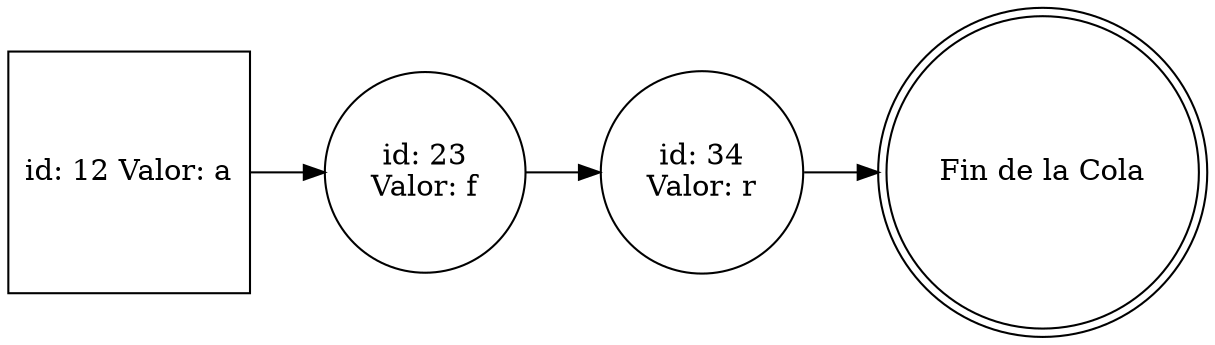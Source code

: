 digraph G { rankdir=LR;
0[shape=square,label="id: 12 Valor: a"];
1[shape=circle,label="id: 23
Valor: f"];
0->1;
2[shape=circle,label="id: 34
Valor: r"];
1->2;
3[shape=doublecircle,label="Fin de la Cola"];
2->3;
}